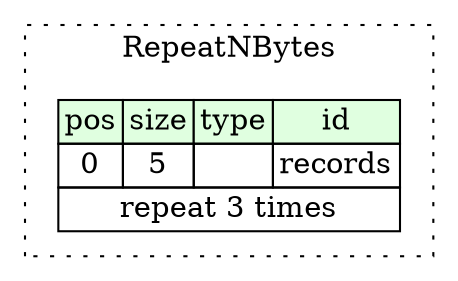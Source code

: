 digraph {
	rankdir=LR;
	node [shape=plaintext];
	subgraph cluster__repeat_n_bytes {
		label="RepeatNBytes";
		graph[style=dotted];

		repeat_n_bytes__seq [label=<<TABLE BORDER="0" CELLBORDER="1" CELLSPACING="0">
			<TR><TD BGCOLOR="#E0FFE0">pos</TD><TD BGCOLOR="#E0FFE0">size</TD><TD BGCOLOR="#E0FFE0">type</TD><TD BGCOLOR="#E0FFE0">id</TD></TR>
			<TR><TD PORT="records_pos">0</TD><TD PORT="records_size">5</TD><TD></TD><TD PORT="records_type">records</TD></TR>
			<TR><TD COLSPAN="4" PORT="records__repeat">repeat 3 times</TD></TR>
		</TABLE>>];
	}
}
